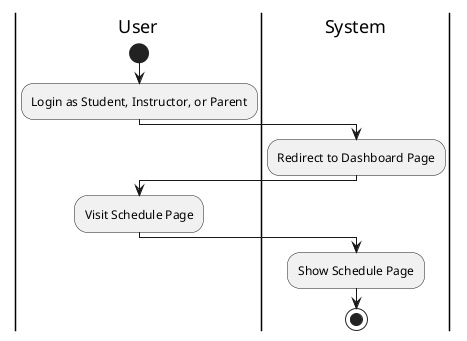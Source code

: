 @startuml ViewSchedule
|User|
start
:Login as Student, Instructor, or Parent;
|System|
:Redirect to Dashboard Page;
|User|
:Visit Schedule Page;
|System|
:Show Schedule Page;
stop
@enduml
